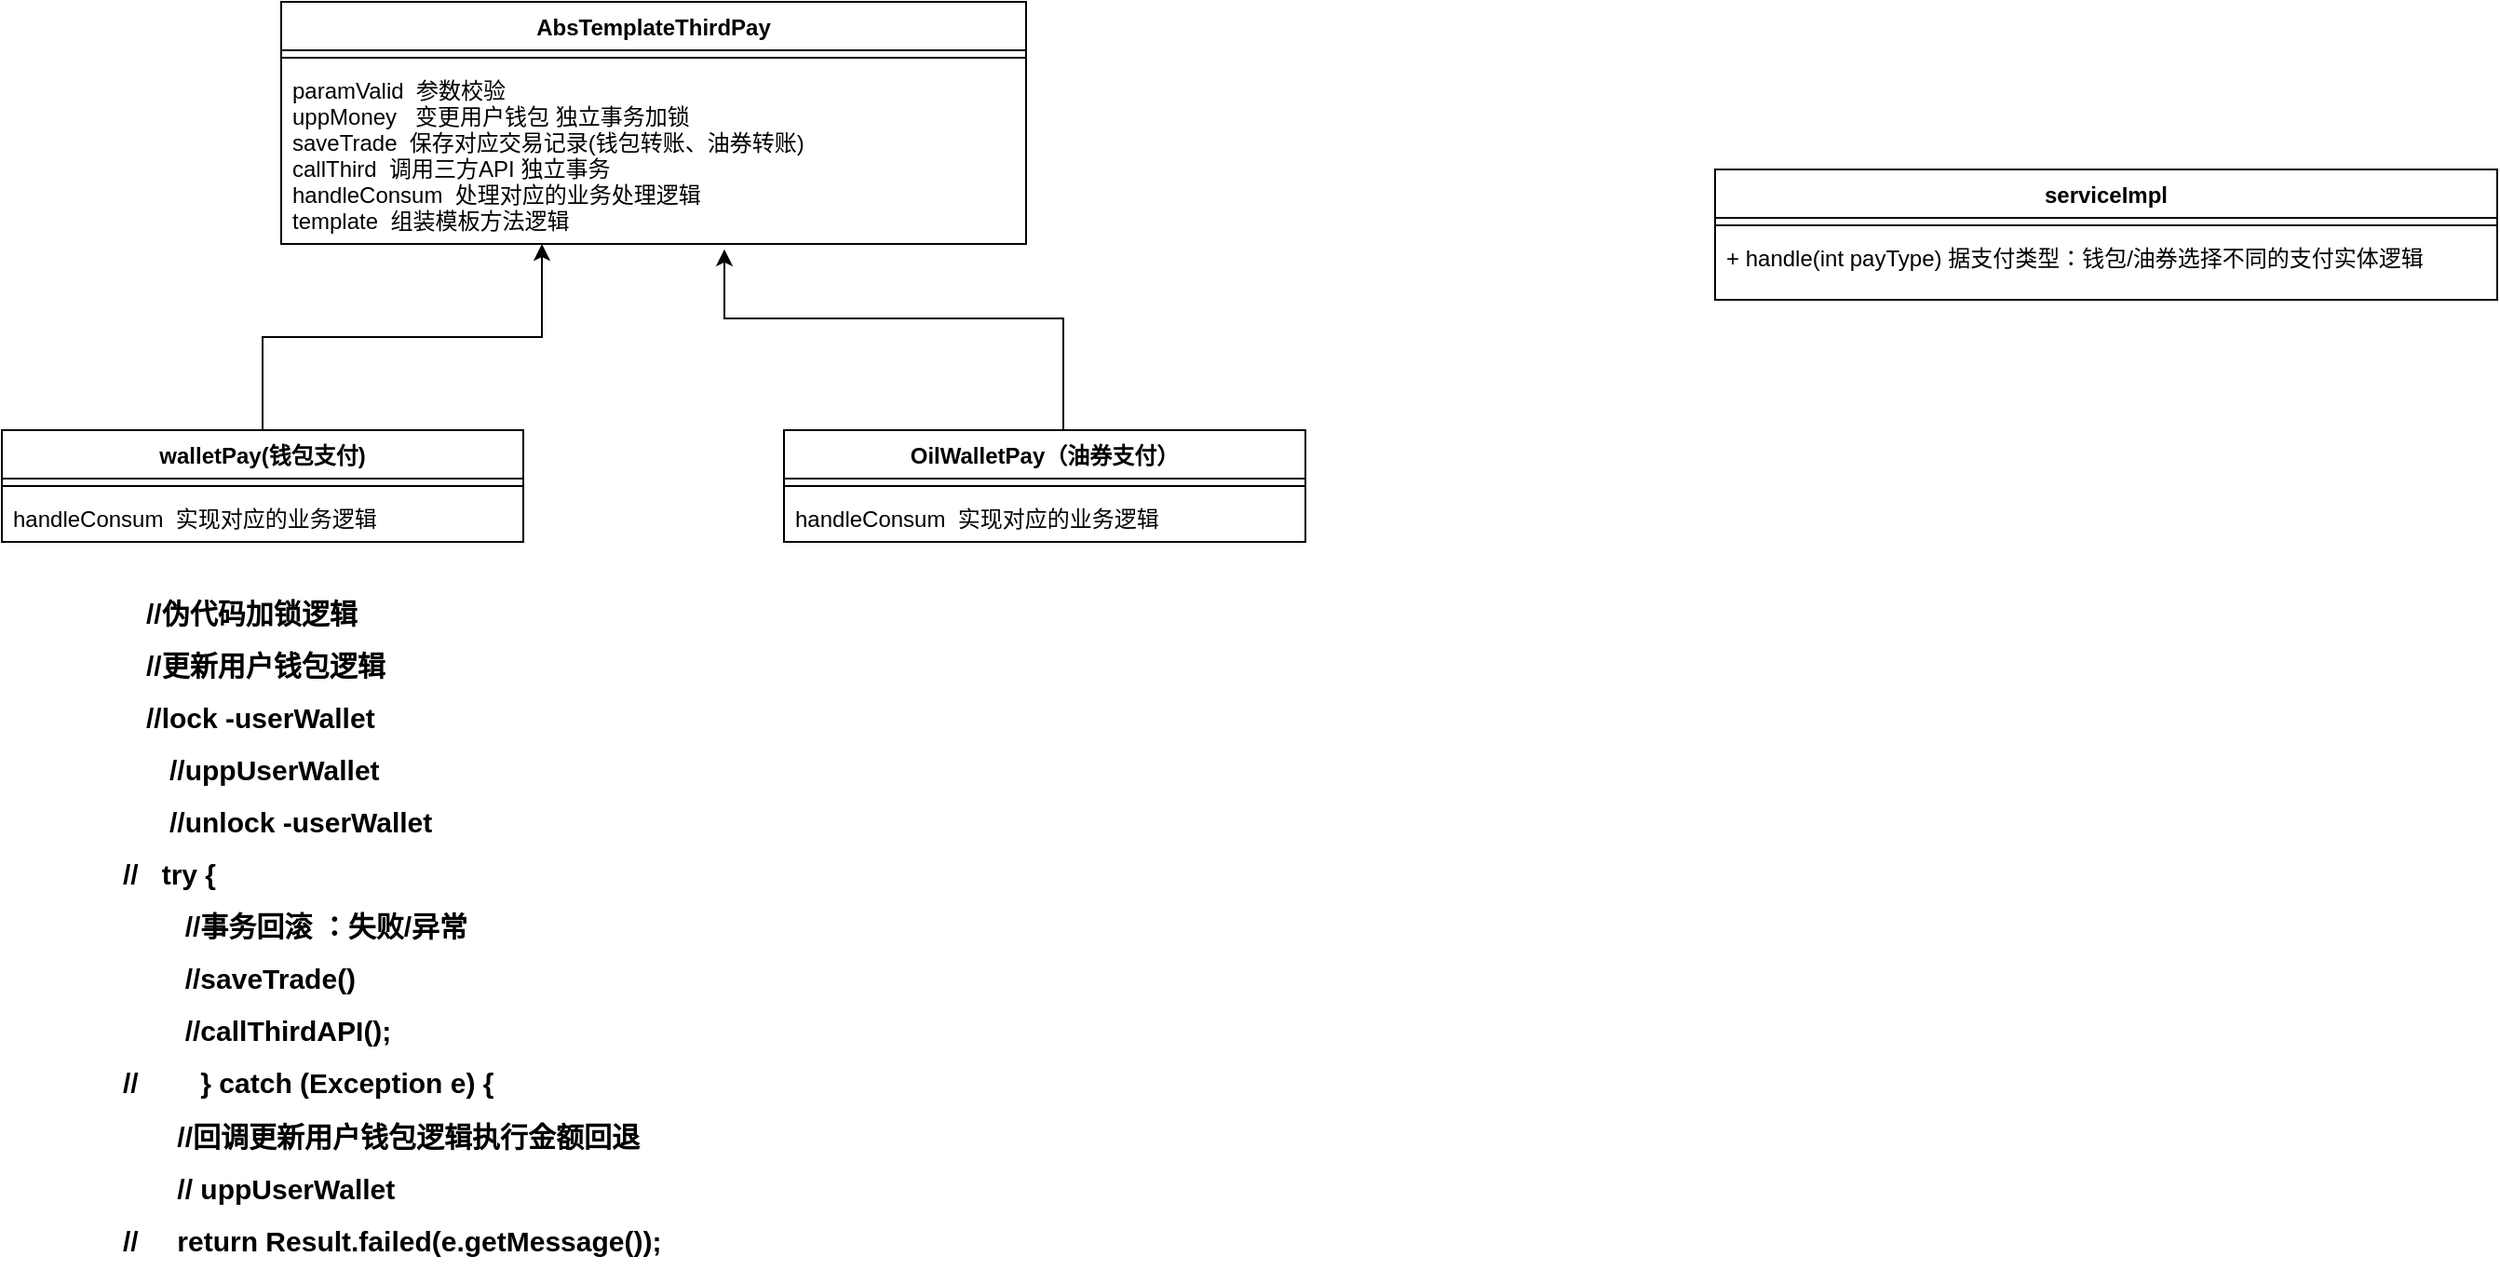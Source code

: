 <mxfile version="14.1.9" type="github">
  <diagram id="S-UyIpDcoepZGdr2UUC-" name="第 1 页">
    <mxGraphModel dx="1422" dy="706" grid="1" gridSize="10" guides="1" tooltips="1" connect="1" arrows="1" fold="1" page="1" pageScale="1" pageWidth="827" pageHeight="1169" math="0" shadow="0">
      <root>
        <mxCell id="0" />
        <mxCell id="1" parent="0" />
        <mxCell id="V17ofXIWmrN5ctmRVOS8-1" value="AbsTemplateThirdPay" style="swimlane;fontStyle=1;align=center;verticalAlign=top;childLayout=stackLayout;horizontal=1;startSize=26;horizontalStack=0;resizeParent=1;resizeParentMax=0;resizeLast=0;collapsible=1;marginBottom=0;" vertex="1" parent="1">
          <mxGeometry x="200" y="60" width="400" height="130" as="geometry" />
        </mxCell>
        <mxCell id="V17ofXIWmrN5ctmRVOS8-3" value="" style="line;strokeWidth=1;fillColor=none;align=left;verticalAlign=middle;spacingTop=-1;spacingLeft=3;spacingRight=3;rotatable=0;labelPosition=right;points=[];portConstraint=eastwest;" vertex="1" parent="V17ofXIWmrN5ctmRVOS8-1">
          <mxGeometry y="26" width="400" height="8" as="geometry" />
        </mxCell>
        <mxCell id="V17ofXIWmrN5ctmRVOS8-4" value="paramValid  参数校验&#xa;uppMoney   变更用户钱包 独立事务加锁&#xa;saveTrade  保存对应交易记录(钱包转账、油券转账)&#xa;callThird  调用三方API 独立事务&#xa;handleConsum  处理对应的业务处理逻辑&#xa;template  组装模板方法逻辑" style="text;strokeColor=none;fillColor=none;align=left;verticalAlign=top;spacingLeft=4;spacingRight=4;overflow=hidden;rotatable=0;points=[[0,0.5],[1,0.5]];portConstraint=eastwest;" vertex="1" parent="V17ofXIWmrN5ctmRVOS8-1">
          <mxGeometry y="34" width="400" height="96" as="geometry" />
        </mxCell>
        <mxCell id="V17ofXIWmrN5ctmRVOS8-15" style="edgeStyle=orthogonalEdgeStyle;rounded=0;orthogonalLoop=1;jettySize=auto;html=1;exitX=0.5;exitY=0;exitDx=0;exitDy=0;entryX=0.35;entryY=1;entryDx=0;entryDy=0;entryPerimeter=0;" edge="1" parent="1" source="V17ofXIWmrN5ctmRVOS8-7" target="V17ofXIWmrN5ctmRVOS8-4">
          <mxGeometry relative="1" as="geometry" />
        </mxCell>
        <mxCell id="V17ofXIWmrN5ctmRVOS8-7" value="walletPay(钱包支付)" style="swimlane;fontStyle=1;align=center;verticalAlign=top;childLayout=stackLayout;horizontal=1;startSize=26;horizontalStack=0;resizeParent=1;resizeParentMax=0;resizeLast=0;collapsible=1;marginBottom=0;" vertex="1" parent="1">
          <mxGeometry x="50" y="290" width="280" height="60" as="geometry" />
        </mxCell>
        <mxCell id="V17ofXIWmrN5ctmRVOS8-9" value="" style="line;strokeWidth=1;fillColor=none;align=left;verticalAlign=middle;spacingTop=-1;spacingLeft=3;spacingRight=3;rotatable=0;labelPosition=right;points=[];portConstraint=eastwest;" vertex="1" parent="V17ofXIWmrN5ctmRVOS8-7">
          <mxGeometry y="26" width="280" height="8" as="geometry" />
        </mxCell>
        <mxCell id="V17ofXIWmrN5ctmRVOS8-10" value="handleConsum  实现对应的业务逻辑" style="text;strokeColor=none;fillColor=none;align=left;verticalAlign=top;spacingLeft=4;spacingRight=4;overflow=hidden;rotatable=0;points=[[0,0.5],[1,0.5]];portConstraint=eastwest;" vertex="1" parent="V17ofXIWmrN5ctmRVOS8-7">
          <mxGeometry y="34" width="280" height="26" as="geometry" />
        </mxCell>
        <mxCell id="V17ofXIWmrN5ctmRVOS8-17" style="edgeStyle=orthogonalEdgeStyle;rounded=0;orthogonalLoop=1;jettySize=auto;html=1;exitX=0.5;exitY=0;exitDx=0;exitDy=0;entryX=0.595;entryY=1.03;entryDx=0;entryDy=0;entryPerimeter=0;" edge="1" parent="1" source="V17ofXIWmrN5ctmRVOS8-18" target="V17ofXIWmrN5ctmRVOS8-4">
          <mxGeometry relative="1" as="geometry">
            <mxPoint x="620" y="280" as="sourcePoint" />
            <Array as="points">
              <mxPoint x="620" y="300" />
              <mxPoint x="620" y="230" />
              <mxPoint x="438" y="230" />
            </Array>
          </mxGeometry>
        </mxCell>
        <mxCell id="V17ofXIWmrN5ctmRVOS8-18" value="OilWalletPay（油券支付）" style="swimlane;fontStyle=1;align=center;verticalAlign=top;childLayout=stackLayout;horizontal=1;startSize=26;horizontalStack=0;resizeParent=1;resizeParentMax=0;resizeLast=0;collapsible=1;marginBottom=0;" vertex="1" parent="1">
          <mxGeometry x="470" y="290" width="280" height="60" as="geometry" />
        </mxCell>
        <mxCell id="V17ofXIWmrN5ctmRVOS8-19" value="" style="line;strokeWidth=1;fillColor=none;align=left;verticalAlign=middle;spacingTop=-1;spacingLeft=3;spacingRight=3;rotatable=0;labelPosition=right;points=[];portConstraint=eastwest;" vertex="1" parent="V17ofXIWmrN5ctmRVOS8-18">
          <mxGeometry y="26" width="280" height="8" as="geometry" />
        </mxCell>
        <mxCell id="V17ofXIWmrN5ctmRVOS8-20" value="handleConsum  实现对应的业务逻辑" style="text;strokeColor=none;fillColor=none;align=left;verticalAlign=top;spacingLeft=4;spacingRight=4;overflow=hidden;rotatable=0;points=[[0,0.5],[1,0.5]];portConstraint=eastwest;" vertex="1" parent="V17ofXIWmrN5ctmRVOS8-18">
          <mxGeometry y="34" width="280" height="26" as="geometry" />
        </mxCell>
        <mxCell id="V17ofXIWmrN5ctmRVOS8-23" value="&lt;h1 style=&quot;font-size: 15px&quot;&gt;&lt;font style=&quot;font-size: 15px&quot;&gt;&amp;nbsp; &amp;nbsp;//伪代码加锁逻辑&lt;/font&gt;&lt;/h1&gt;&lt;h1 style=&quot;font-size: 15px&quot;&gt;&lt;font style=&quot;font-size: 15px&quot;&gt;&amp;nbsp; &amp;nbsp;//更新用户钱包逻辑&lt;/font&gt;&lt;/h1&gt;&lt;h1 style=&quot;font-size: 15px&quot;&gt;&lt;font style=&quot;font-size: 15px&quot;&gt;&amp;nbsp; &amp;nbsp;//lock -userWallet&lt;/font&gt;&lt;/h1&gt;&lt;h1 style=&quot;font-size: 15px&quot;&gt;&lt;font style=&quot;font-size: 15px&quot;&gt;&amp;nbsp; &amp;nbsp; &amp;nbsp; //uppUserWallet&lt;/font&gt;&lt;/h1&gt;&lt;h1 style=&quot;font-size: 15px&quot;&gt;&lt;font style=&quot;font-size: 15px&quot;&gt;&amp;nbsp; &amp;nbsp; &amp;nbsp; //unlock -userWallet&lt;/font&gt;&lt;/h1&gt;&lt;h1 style=&quot;font-size: 15px&quot;&gt;&lt;font style=&quot;font-size: 15px&quot;&gt;//&amp;nbsp; &amp;nbsp;try {&lt;/font&gt;&lt;/h1&gt;&lt;h1 style=&quot;font-size: 15px&quot;&gt;&lt;font style=&quot;font-size: 15px&quot;&gt;&amp;nbsp; &amp;nbsp; &amp;nbsp; &amp;nbsp; //事务回滚 ：失败/异常&lt;/font&gt;&lt;/h1&gt;&lt;h1 style=&quot;font-size: 15px&quot;&gt;&lt;font style=&quot;font-size: 15px&quot;&gt;&amp;nbsp; &amp;nbsp; &amp;nbsp; &amp;nbsp; //saveTrade()&lt;/font&gt;&lt;/h1&gt;&lt;h1 style=&quot;font-size: 15px&quot;&gt;&lt;font style=&quot;font-size: 15px&quot;&gt;&amp;nbsp; &amp;nbsp; &amp;nbsp; &amp;nbsp; //callThirdAPI();&lt;/font&gt;&lt;/h1&gt;&lt;h1 style=&quot;font-size: 15px&quot;&gt;&lt;font style=&quot;font-size: 15px&quot;&gt;//&amp;nbsp; &amp;nbsp; &amp;nbsp; &amp;nbsp; } catch (Exception e) {&lt;/font&gt;&lt;/h1&gt;&lt;h1 style=&quot;font-size: 15px&quot;&gt;&lt;font style=&quot;font-size: 15px&quot;&gt;&amp;nbsp; &amp;nbsp; &amp;nbsp; &amp;nbsp;//回调更新用户钱包逻辑执行金额回退&lt;/font&gt;&lt;/h1&gt;&lt;h1 style=&quot;font-size: 15px&quot;&gt;&lt;font style=&quot;font-size: 15px&quot;&gt;&amp;nbsp; &amp;nbsp; &amp;nbsp; &amp;nbsp;// uppUserWallet&lt;/font&gt;&lt;/h1&gt;&lt;h1 style=&quot;font-size: 15px&quot;&gt;&lt;font style=&quot;font-size: 15px&quot;&gt;//&amp;nbsp; &amp;nbsp; &amp;nbsp;return Result.failed(e.getMessage());&lt;/font&gt;&lt;/h1&gt;&lt;h1 style=&quot;font-size: 15px&quot;&gt;&lt;font style=&quot;font-size: 15px&quot;&gt;//&amp;nbsp; &amp;nbsp; &amp;nbsp; &amp;nbsp; }&lt;/font&gt;&lt;/h1&gt;" style="text;html=1;strokeColor=none;fillColor=none;spacing=5;spacingTop=-20;whiteSpace=wrap;overflow=hidden;rounded=0;" vertex="1" parent="1">
          <mxGeometry x="110" y="380" width="480" height="360" as="geometry" />
        </mxCell>
        <mxCell id="V17ofXIWmrN5ctmRVOS8-26" value="serviceImpl" style="swimlane;fontStyle=1;align=center;verticalAlign=top;childLayout=stackLayout;horizontal=1;startSize=26;horizontalStack=0;resizeParent=1;resizeParentMax=0;resizeLast=0;collapsible=1;marginBottom=0;" vertex="1" parent="1">
          <mxGeometry x="970" y="150" width="420" height="70" as="geometry" />
        </mxCell>
        <mxCell id="V17ofXIWmrN5ctmRVOS8-28" value="" style="line;strokeWidth=1;fillColor=none;align=left;verticalAlign=middle;spacingTop=-1;spacingLeft=3;spacingRight=3;rotatable=0;labelPosition=right;points=[];portConstraint=eastwest;" vertex="1" parent="V17ofXIWmrN5ctmRVOS8-26">
          <mxGeometry y="26" width="420" height="8" as="geometry" />
        </mxCell>
        <mxCell id="V17ofXIWmrN5ctmRVOS8-29" value="+ handle(int payType) 据支付类型：钱包/油券选择不同的支付实体逻辑" style="text;strokeColor=none;fillColor=none;align=left;verticalAlign=top;spacingLeft=4;spacingRight=4;overflow=hidden;rotatable=0;points=[[0,0.5],[1,0.5]];portConstraint=eastwest;" vertex="1" parent="V17ofXIWmrN5ctmRVOS8-26">
          <mxGeometry y="34" width="420" height="36" as="geometry" />
        </mxCell>
      </root>
    </mxGraphModel>
  </diagram>
</mxfile>
